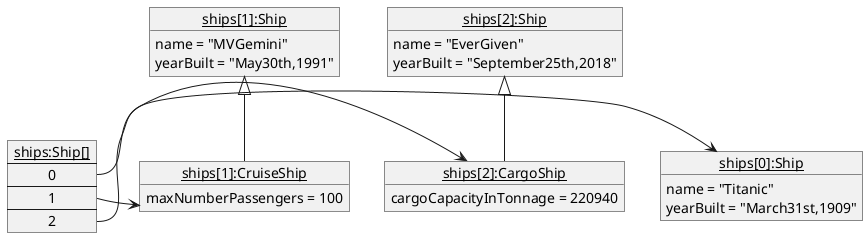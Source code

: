 @startuml
'https://plantuml.com/object-diagram


object "<u>ships[0]:Ship</u>" as ship0{
name = "Titanic"
yearBuilt = "March31st,1909"
}


object "<u>ships[1]:CruiseShip</u>" as cruise1 {
maxNumberPassengers = 100
}

object "<u>ships[1]:Ship</u>" as ship1 {
name = "MVGemini"
yearBuilt = "May30th,1991"
}

ship1 <|-- cruise1

object "<u>ships[2]:CargoShip</u>" as cargo2 {
cargoCapacityInTonnage = 220940
}
object "<u>ships[2]:Ship</u>" as ship2 {
name = "EverGiven"
yearBuilt = "September25th,2018"
}

ship2 <|-- cargo2

map "<u>ships:Ship[]</u>" as ships {
0 *-> ship0
1 *-> cruise1
2 *-> cargo2
}

@enduml
